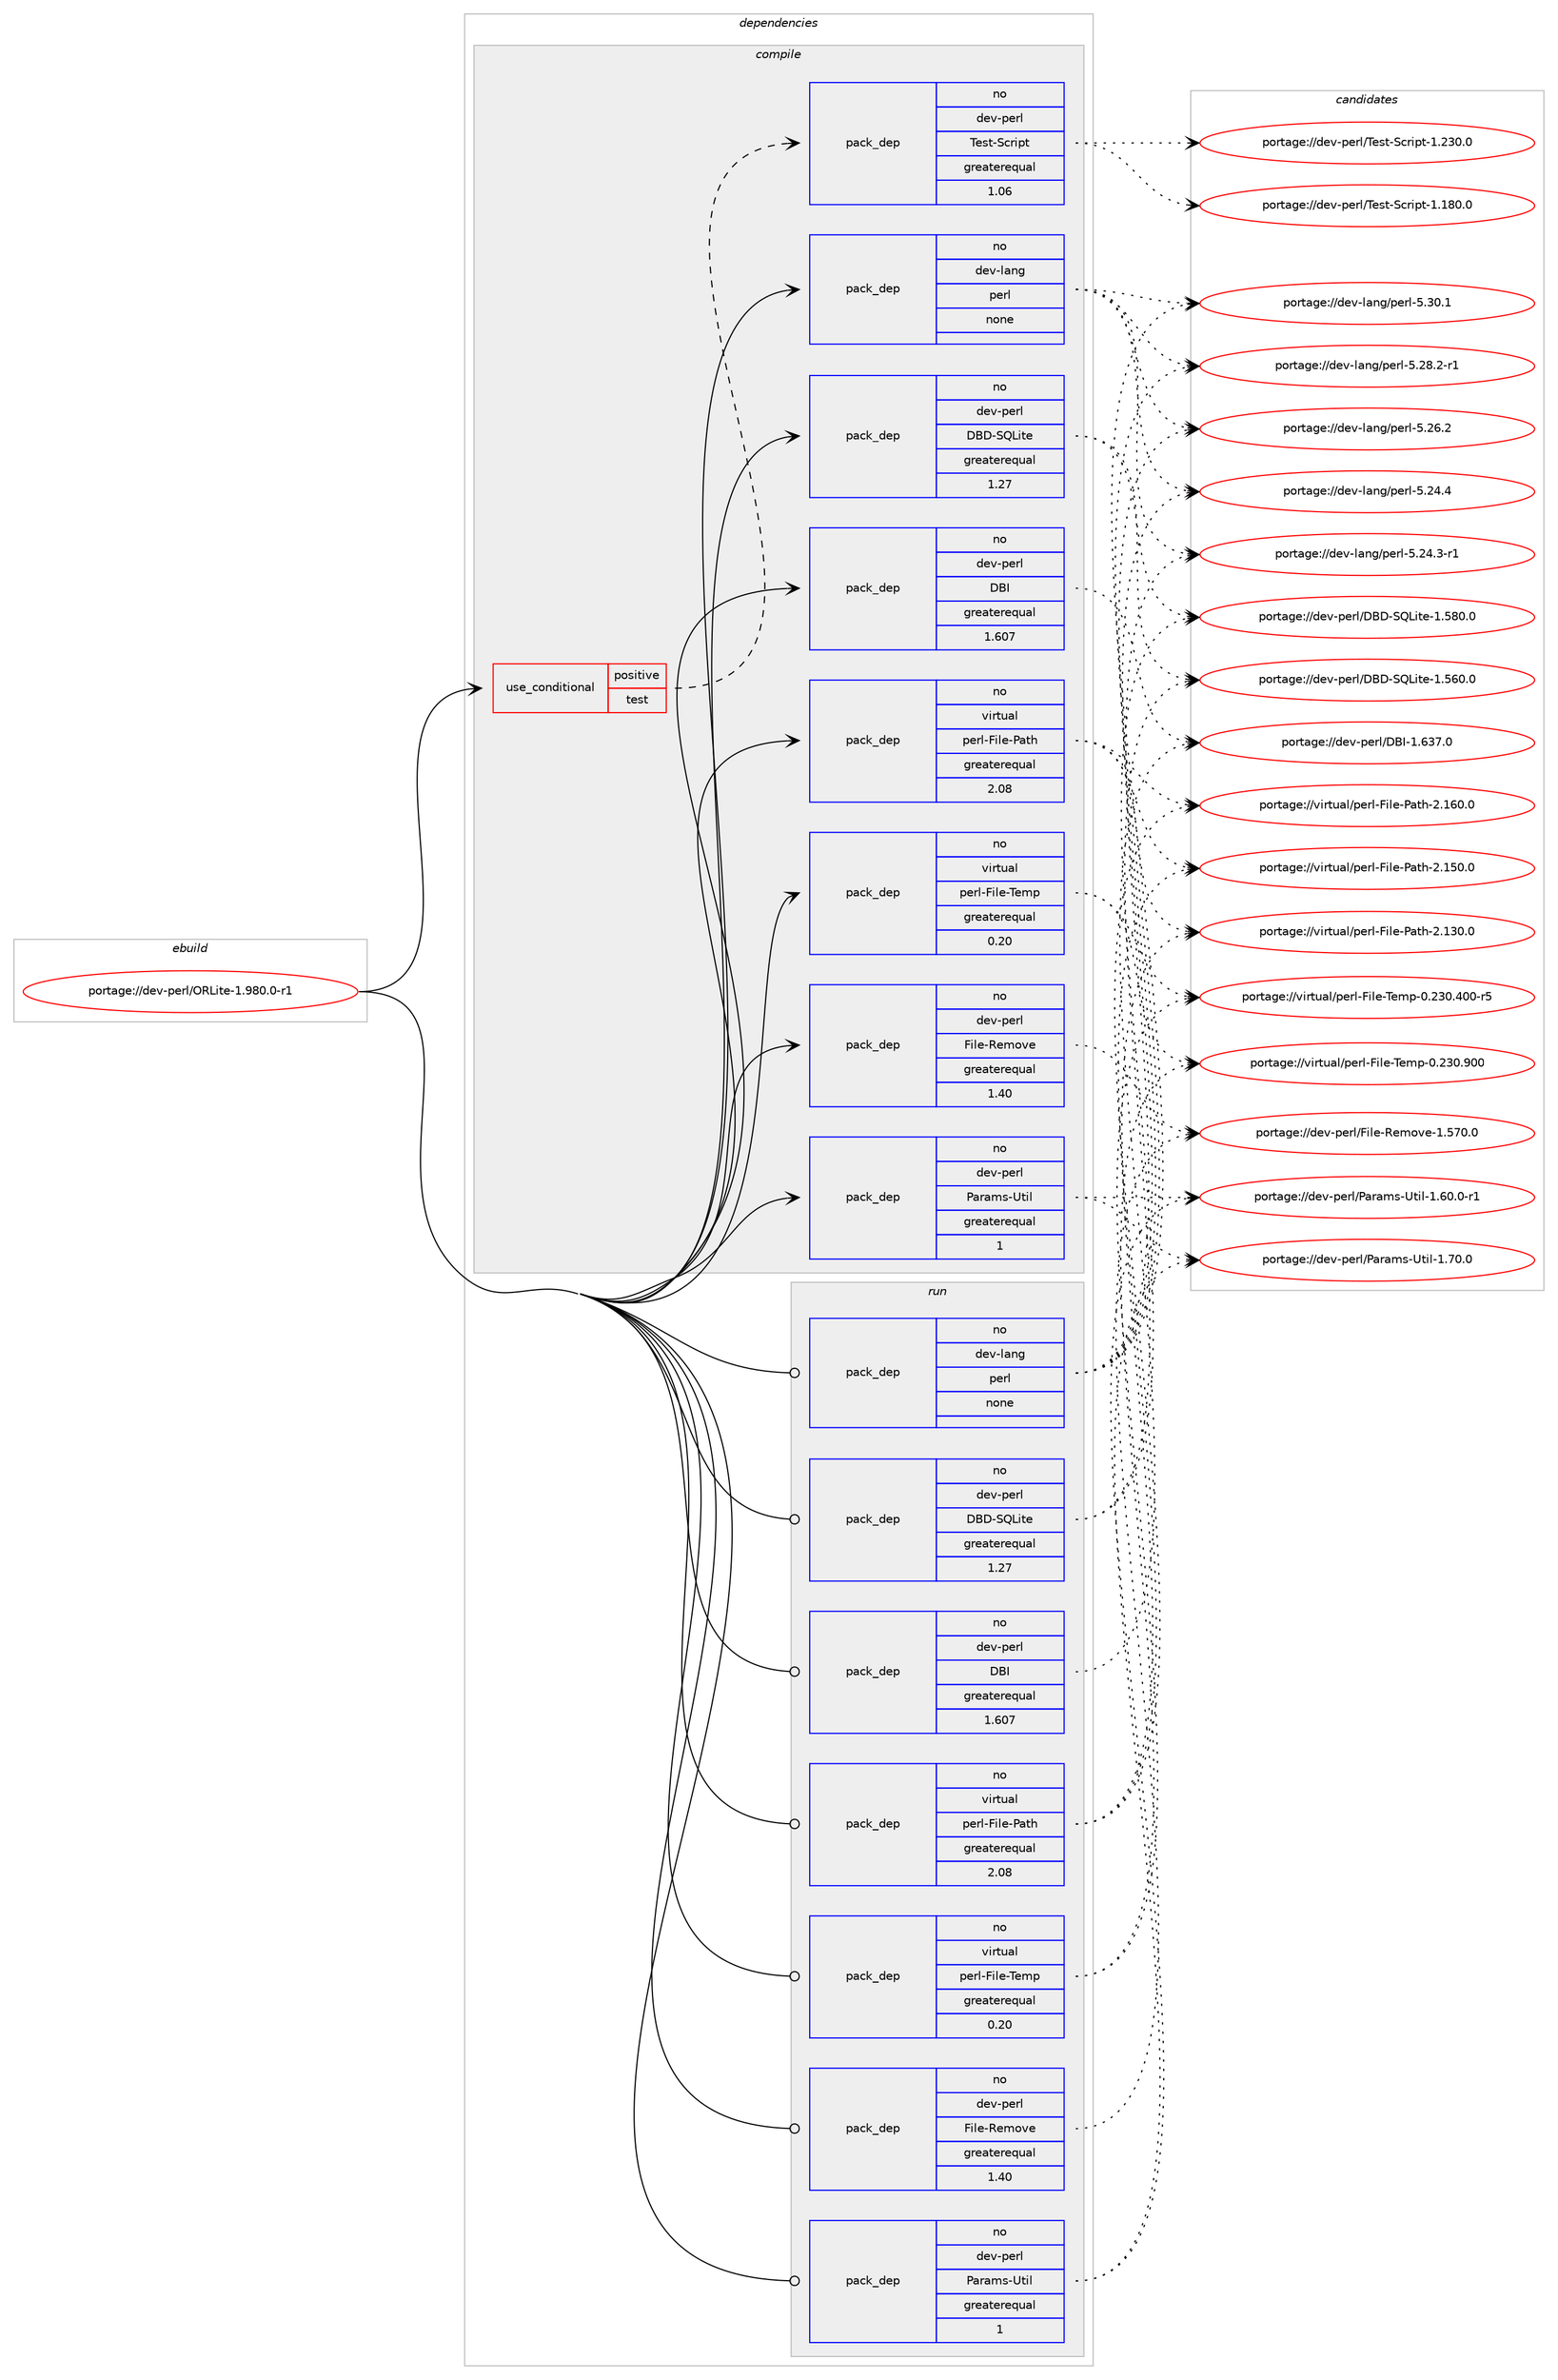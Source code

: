 digraph prolog {

# *************
# Graph options
# *************

newrank=true;
concentrate=true;
compound=true;
graph [rankdir=LR,fontname=Helvetica,fontsize=10,ranksep=1.5];#, ranksep=2.5, nodesep=0.2];
edge  [arrowhead=vee];
node  [fontname=Helvetica,fontsize=10];

# **********
# The ebuild
# **********

subgraph cluster_leftcol {
color=gray;
rank=same;
label=<<i>ebuild</i>>;
id [label="portage://dev-perl/ORLite-1.980.0-r1", color=red, width=4, href="../dev-perl/ORLite-1.980.0-r1.svg"];
}

# ****************
# The dependencies
# ****************

subgraph cluster_midcol {
color=gray;
label=<<i>dependencies</i>>;
subgraph cluster_compile {
fillcolor="#eeeeee";
style=filled;
label=<<i>compile</i>>;
subgraph cond121713 {
dependency485809 [label=<<TABLE BORDER="0" CELLBORDER="1" CELLSPACING="0" CELLPADDING="4"><TR><TD ROWSPAN="3" CELLPADDING="10">use_conditional</TD></TR><TR><TD>positive</TD></TR><TR><TD>test</TD></TR></TABLE>>, shape=none, color=red];
subgraph pack359024 {
dependency485810 [label=<<TABLE BORDER="0" CELLBORDER="1" CELLSPACING="0" CELLPADDING="4" WIDTH="220"><TR><TD ROWSPAN="6" CELLPADDING="30">pack_dep</TD></TR><TR><TD WIDTH="110">no</TD></TR><TR><TD>dev-perl</TD></TR><TR><TD>Test-Script</TD></TR><TR><TD>greaterequal</TD></TR><TR><TD>1.06</TD></TR></TABLE>>, shape=none, color=blue];
}
dependency485809:e -> dependency485810:w [weight=20,style="dashed",arrowhead="vee"];
}
id:e -> dependency485809:w [weight=20,style="solid",arrowhead="vee"];
subgraph pack359025 {
dependency485811 [label=<<TABLE BORDER="0" CELLBORDER="1" CELLSPACING="0" CELLPADDING="4" WIDTH="220"><TR><TD ROWSPAN="6" CELLPADDING="30">pack_dep</TD></TR><TR><TD WIDTH="110">no</TD></TR><TR><TD>dev-lang</TD></TR><TR><TD>perl</TD></TR><TR><TD>none</TD></TR><TR><TD></TD></TR></TABLE>>, shape=none, color=blue];
}
id:e -> dependency485811:w [weight=20,style="solid",arrowhead="vee"];
subgraph pack359026 {
dependency485812 [label=<<TABLE BORDER="0" CELLBORDER="1" CELLSPACING="0" CELLPADDING="4" WIDTH="220"><TR><TD ROWSPAN="6" CELLPADDING="30">pack_dep</TD></TR><TR><TD WIDTH="110">no</TD></TR><TR><TD>dev-perl</TD></TR><TR><TD>DBD-SQLite</TD></TR><TR><TD>greaterequal</TD></TR><TR><TD>1.27</TD></TR></TABLE>>, shape=none, color=blue];
}
id:e -> dependency485812:w [weight=20,style="solid",arrowhead="vee"];
subgraph pack359027 {
dependency485813 [label=<<TABLE BORDER="0" CELLBORDER="1" CELLSPACING="0" CELLPADDING="4" WIDTH="220"><TR><TD ROWSPAN="6" CELLPADDING="30">pack_dep</TD></TR><TR><TD WIDTH="110">no</TD></TR><TR><TD>dev-perl</TD></TR><TR><TD>DBI</TD></TR><TR><TD>greaterequal</TD></TR><TR><TD>1.607</TD></TR></TABLE>>, shape=none, color=blue];
}
id:e -> dependency485813:w [weight=20,style="solid",arrowhead="vee"];
subgraph pack359028 {
dependency485814 [label=<<TABLE BORDER="0" CELLBORDER="1" CELLSPACING="0" CELLPADDING="4" WIDTH="220"><TR><TD ROWSPAN="6" CELLPADDING="30">pack_dep</TD></TR><TR><TD WIDTH="110">no</TD></TR><TR><TD>dev-perl</TD></TR><TR><TD>File-Remove</TD></TR><TR><TD>greaterequal</TD></TR><TR><TD>1.40</TD></TR></TABLE>>, shape=none, color=blue];
}
id:e -> dependency485814:w [weight=20,style="solid",arrowhead="vee"];
subgraph pack359029 {
dependency485815 [label=<<TABLE BORDER="0" CELLBORDER="1" CELLSPACING="0" CELLPADDING="4" WIDTH="220"><TR><TD ROWSPAN="6" CELLPADDING="30">pack_dep</TD></TR><TR><TD WIDTH="110">no</TD></TR><TR><TD>dev-perl</TD></TR><TR><TD>Params-Util</TD></TR><TR><TD>greaterequal</TD></TR><TR><TD>1</TD></TR></TABLE>>, shape=none, color=blue];
}
id:e -> dependency485815:w [weight=20,style="solid",arrowhead="vee"];
subgraph pack359030 {
dependency485816 [label=<<TABLE BORDER="0" CELLBORDER="1" CELLSPACING="0" CELLPADDING="4" WIDTH="220"><TR><TD ROWSPAN="6" CELLPADDING="30">pack_dep</TD></TR><TR><TD WIDTH="110">no</TD></TR><TR><TD>virtual</TD></TR><TR><TD>perl-File-Path</TD></TR><TR><TD>greaterequal</TD></TR><TR><TD>2.08</TD></TR></TABLE>>, shape=none, color=blue];
}
id:e -> dependency485816:w [weight=20,style="solid",arrowhead="vee"];
subgraph pack359031 {
dependency485817 [label=<<TABLE BORDER="0" CELLBORDER="1" CELLSPACING="0" CELLPADDING="4" WIDTH="220"><TR><TD ROWSPAN="6" CELLPADDING="30">pack_dep</TD></TR><TR><TD WIDTH="110">no</TD></TR><TR><TD>virtual</TD></TR><TR><TD>perl-File-Temp</TD></TR><TR><TD>greaterequal</TD></TR><TR><TD>0.20</TD></TR></TABLE>>, shape=none, color=blue];
}
id:e -> dependency485817:w [weight=20,style="solid",arrowhead="vee"];
}
subgraph cluster_compileandrun {
fillcolor="#eeeeee";
style=filled;
label=<<i>compile and run</i>>;
}
subgraph cluster_run {
fillcolor="#eeeeee";
style=filled;
label=<<i>run</i>>;
subgraph pack359032 {
dependency485818 [label=<<TABLE BORDER="0" CELLBORDER="1" CELLSPACING="0" CELLPADDING="4" WIDTH="220"><TR><TD ROWSPAN="6" CELLPADDING="30">pack_dep</TD></TR><TR><TD WIDTH="110">no</TD></TR><TR><TD>dev-lang</TD></TR><TR><TD>perl</TD></TR><TR><TD>none</TD></TR><TR><TD></TD></TR></TABLE>>, shape=none, color=blue];
}
id:e -> dependency485818:w [weight=20,style="solid",arrowhead="odot"];
subgraph pack359033 {
dependency485819 [label=<<TABLE BORDER="0" CELLBORDER="1" CELLSPACING="0" CELLPADDING="4" WIDTH="220"><TR><TD ROWSPAN="6" CELLPADDING="30">pack_dep</TD></TR><TR><TD WIDTH="110">no</TD></TR><TR><TD>dev-perl</TD></TR><TR><TD>DBD-SQLite</TD></TR><TR><TD>greaterequal</TD></TR><TR><TD>1.27</TD></TR></TABLE>>, shape=none, color=blue];
}
id:e -> dependency485819:w [weight=20,style="solid",arrowhead="odot"];
subgraph pack359034 {
dependency485820 [label=<<TABLE BORDER="0" CELLBORDER="1" CELLSPACING="0" CELLPADDING="4" WIDTH="220"><TR><TD ROWSPAN="6" CELLPADDING="30">pack_dep</TD></TR><TR><TD WIDTH="110">no</TD></TR><TR><TD>dev-perl</TD></TR><TR><TD>DBI</TD></TR><TR><TD>greaterequal</TD></TR><TR><TD>1.607</TD></TR></TABLE>>, shape=none, color=blue];
}
id:e -> dependency485820:w [weight=20,style="solid",arrowhead="odot"];
subgraph pack359035 {
dependency485821 [label=<<TABLE BORDER="0" CELLBORDER="1" CELLSPACING="0" CELLPADDING="4" WIDTH="220"><TR><TD ROWSPAN="6" CELLPADDING="30">pack_dep</TD></TR><TR><TD WIDTH="110">no</TD></TR><TR><TD>dev-perl</TD></TR><TR><TD>File-Remove</TD></TR><TR><TD>greaterequal</TD></TR><TR><TD>1.40</TD></TR></TABLE>>, shape=none, color=blue];
}
id:e -> dependency485821:w [weight=20,style="solid",arrowhead="odot"];
subgraph pack359036 {
dependency485822 [label=<<TABLE BORDER="0" CELLBORDER="1" CELLSPACING="0" CELLPADDING="4" WIDTH="220"><TR><TD ROWSPAN="6" CELLPADDING="30">pack_dep</TD></TR><TR><TD WIDTH="110">no</TD></TR><TR><TD>dev-perl</TD></TR><TR><TD>Params-Util</TD></TR><TR><TD>greaterequal</TD></TR><TR><TD>1</TD></TR></TABLE>>, shape=none, color=blue];
}
id:e -> dependency485822:w [weight=20,style="solid",arrowhead="odot"];
subgraph pack359037 {
dependency485823 [label=<<TABLE BORDER="0" CELLBORDER="1" CELLSPACING="0" CELLPADDING="4" WIDTH="220"><TR><TD ROWSPAN="6" CELLPADDING="30">pack_dep</TD></TR><TR><TD WIDTH="110">no</TD></TR><TR><TD>virtual</TD></TR><TR><TD>perl-File-Path</TD></TR><TR><TD>greaterequal</TD></TR><TR><TD>2.08</TD></TR></TABLE>>, shape=none, color=blue];
}
id:e -> dependency485823:w [weight=20,style="solid",arrowhead="odot"];
subgraph pack359038 {
dependency485824 [label=<<TABLE BORDER="0" CELLBORDER="1" CELLSPACING="0" CELLPADDING="4" WIDTH="220"><TR><TD ROWSPAN="6" CELLPADDING="30">pack_dep</TD></TR><TR><TD WIDTH="110">no</TD></TR><TR><TD>virtual</TD></TR><TR><TD>perl-File-Temp</TD></TR><TR><TD>greaterequal</TD></TR><TR><TD>0.20</TD></TR></TABLE>>, shape=none, color=blue];
}
id:e -> dependency485824:w [weight=20,style="solid",arrowhead="odot"];
}
}

# **************
# The candidates
# **************

subgraph cluster_choices {
rank=same;
color=gray;
label=<<i>candidates</i>>;

subgraph choice359024 {
color=black;
nodesep=1;
choice1001011184511210111410847841011151164583991141051121164549465051484648 [label="portage://dev-perl/Test-Script-1.230.0", color=red, width=4,href="../dev-perl/Test-Script-1.230.0.svg"];
choice1001011184511210111410847841011151164583991141051121164549464956484648 [label="portage://dev-perl/Test-Script-1.180.0", color=red, width=4,href="../dev-perl/Test-Script-1.180.0.svg"];
dependency485810:e -> choice1001011184511210111410847841011151164583991141051121164549465051484648:w [style=dotted,weight="100"];
dependency485810:e -> choice1001011184511210111410847841011151164583991141051121164549464956484648:w [style=dotted,weight="100"];
}
subgraph choice359025 {
color=black;
nodesep=1;
choice10010111845108971101034711210111410845534651484649 [label="portage://dev-lang/perl-5.30.1", color=red, width=4,href="../dev-lang/perl-5.30.1.svg"];
choice100101118451089711010347112101114108455346505646504511449 [label="portage://dev-lang/perl-5.28.2-r1", color=red, width=4,href="../dev-lang/perl-5.28.2-r1.svg"];
choice10010111845108971101034711210111410845534650544650 [label="portage://dev-lang/perl-5.26.2", color=red, width=4,href="../dev-lang/perl-5.26.2.svg"];
choice10010111845108971101034711210111410845534650524652 [label="portage://dev-lang/perl-5.24.4", color=red, width=4,href="../dev-lang/perl-5.24.4.svg"];
choice100101118451089711010347112101114108455346505246514511449 [label="portage://dev-lang/perl-5.24.3-r1", color=red, width=4,href="../dev-lang/perl-5.24.3-r1.svg"];
dependency485811:e -> choice10010111845108971101034711210111410845534651484649:w [style=dotted,weight="100"];
dependency485811:e -> choice100101118451089711010347112101114108455346505646504511449:w [style=dotted,weight="100"];
dependency485811:e -> choice10010111845108971101034711210111410845534650544650:w [style=dotted,weight="100"];
dependency485811:e -> choice10010111845108971101034711210111410845534650524652:w [style=dotted,weight="100"];
dependency485811:e -> choice100101118451089711010347112101114108455346505246514511449:w [style=dotted,weight="100"];
}
subgraph choice359026 {
color=black;
nodesep=1;
choice1001011184511210111410847686668458381761051161014549465356484648 [label="portage://dev-perl/DBD-SQLite-1.580.0", color=red, width=4,href="../dev-perl/DBD-SQLite-1.580.0.svg"];
choice1001011184511210111410847686668458381761051161014549465354484648 [label="portage://dev-perl/DBD-SQLite-1.560.0", color=red, width=4,href="../dev-perl/DBD-SQLite-1.560.0.svg"];
dependency485812:e -> choice1001011184511210111410847686668458381761051161014549465356484648:w [style=dotted,weight="100"];
dependency485812:e -> choice1001011184511210111410847686668458381761051161014549465354484648:w [style=dotted,weight="100"];
}
subgraph choice359027 {
color=black;
nodesep=1;
choice10010111845112101114108476866734549465451554648 [label="portage://dev-perl/DBI-1.637.0", color=red, width=4,href="../dev-perl/DBI-1.637.0.svg"];
dependency485813:e -> choice10010111845112101114108476866734549465451554648:w [style=dotted,weight="100"];
}
subgraph choice359028 {
color=black;
nodesep=1;
choice10010111845112101114108477010510810145821011091111181014549465355484648 [label="portage://dev-perl/File-Remove-1.570.0", color=red, width=4,href="../dev-perl/File-Remove-1.570.0.svg"];
dependency485814:e -> choice10010111845112101114108477010510810145821011091111181014549465355484648:w [style=dotted,weight="100"];
}
subgraph choice359029 {
color=black;
nodesep=1;
choice1001011184511210111410847809711497109115458511610510845494655484648 [label="portage://dev-perl/Params-Util-1.70.0", color=red, width=4,href="../dev-perl/Params-Util-1.70.0.svg"];
choice10010111845112101114108478097114971091154585116105108454946544846484511449 [label="portage://dev-perl/Params-Util-1.60.0-r1", color=red, width=4,href="../dev-perl/Params-Util-1.60.0-r1.svg"];
dependency485815:e -> choice1001011184511210111410847809711497109115458511610510845494655484648:w [style=dotted,weight="100"];
dependency485815:e -> choice10010111845112101114108478097114971091154585116105108454946544846484511449:w [style=dotted,weight="100"];
}
subgraph choice359030 {
color=black;
nodesep=1;
choice118105114116117971084711210111410845701051081014580971161044550464954484648 [label="portage://virtual/perl-File-Path-2.160.0", color=red, width=4,href="../virtual/perl-File-Path-2.160.0.svg"];
choice118105114116117971084711210111410845701051081014580971161044550464953484648 [label="portage://virtual/perl-File-Path-2.150.0", color=red, width=4,href="../virtual/perl-File-Path-2.150.0.svg"];
choice118105114116117971084711210111410845701051081014580971161044550464951484648 [label="portage://virtual/perl-File-Path-2.130.0", color=red, width=4,href="../virtual/perl-File-Path-2.130.0.svg"];
dependency485816:e -> choice118105114116117971084711210111410845701051081014580971161044550464954484648:w [style=dotted,weight="100"];
dependency485816:e -> choice118105114116117971084711210111410845701051081014580971161044550464953484648:w [style=dotted,weight="100"];
dependency485816:e -> choice118105114116117971084711210111410845701051081014580971161044550464951484648:w [style=dotted,weight="100"];
}
subgraph choice359031 {
color=black;
nodesep=1;
choice11810511411611797108471121011141084570105108101458410110911245484650514846574848 [label="portage://virtual/perl-File-Temp-0.230.900", color=red, width=4,href="../virtual/perl-File-Temp-0.230.900.svg"];
choice118105114116117971084711210111410845701051081014584101109112454846505148465248484511453 [label="portage://virtual/perl-File-Temp-0.230.400-r5", color=red, width=4,href="../virtual/perl-File-Temp-0.230.400-r5.svg"];
dependency485817:e -> choice11810511411611797108471121011141084570105108101458410110911245484650514846574848:w [style=dotted,weight="100"];
dependency485817:e -> choice118105114116117971084711210111410845701051081014584101109112454846505148465248484511453:w [style=dotted,weight="100"];
}
subgraph choice359032 {
color=black;
nodesep=1;
choice10010111845108971101034711210111410845534651484649 [label="portage://dev-lang/perl-5.30.1", color=red, width=4,href="../dev-lang/perl-5.30.1.svg"];
choice100101118451089711010347112101114108455346505646504511449 [label="portage://dev-lang/perl-5.28.2-r1", color=red, width=4,href="../dev-lang/perl-5.28.2-r1.svg"];
choice10010111845108971101034711210111410845534650544650 [label="portage://dev-lang/perl-5.26.2", color=red, width=4,href="../dev-lang/perl-5.26.2.svg"];
choice10010111845108971101034711210111410845534650524652 [label="portage://dev-lang/perl-5.24.4", color=red, width=4,href="../dev-lang/perl-5.24.4.svg"];
choice100101118451089711010347112101114108455346505246514511449 [label="portage://dev-lang/perl-5.24.3-r1", color=red, width=4,href="../dev-lang/perl-5.24.3-r1.svg"];
dependency485818:e -> choice10010111845108971101034711210111410845534651484649:w [style=dotted,weight="100"];
dependency485818:e -> choice100101118451089711010347112101114108455346505646504511449:w [style=dotted,weight="100"];
dependency485818:e -> choice10010111845108971101034711210111410845534650544650:w [style=dotted,weight="100"];
dependency485818:e -> choice10010111845108971101034711210111410845534650524652:w [style=dotted,weight="100"];
dependency485818:e -> choice100101118451089711010347112101114108455346505246514511449:w [style=dotted,weight="100"];
}
subgraph choice359033 {
color=black;
nodesep=1;
choice1001011184511210111410847686668458381761051161014549465356484648 [label="portage://dev-perl/DBD-SQLite-1.580.0", color=red, width=4,href="../dev-perl/DBD-SQLite-1.580.0.svg"];
choice1001011184511210111410847686668458381761051161014549465354484648 [label="portage://dev-perl/DBD-SQLite-1.560.0", color=red, width=4,href="../dev-perl/DBD-SQLite-1.560.0.svg"];
dependency485819:e -> choice1001011184511210111410847686668458381761051161014549465356484648:w [style=dotted,weight="100"];
dependency485819:e -> choice1001011184511210111410847686668458381761051161014549465354484648:w [style=dotted,weight="100"];
}
subgraph choice359034 {
color=black;
nodesep=1;
choice10010111845112101114108476866734549465451554648 [label="portage://dev-perl/DBI-1.637.0", color=red, width=4,href="../dev-perl/DBI-1.637.0.svg"];
dependency485820:e -> choice10010111845112101114108476866734549465451554648:w [style=dotted,weight="100"];
}
subgraph choice359035 {
color=black;
nodesep=1;
choice10010111845112101114108477010510810145821011091111181014549465355484648 [label="portage://dev-perl/File-Remove-1.570.0", color=red, width=4,href="../dev-perl/File-Remove-1.570.0.svg"];
dependency485821:e -> choice10010111845112101114108477010510810145821011091111181014549465355484648:w [style=dotted,weight="100"];
}
subgraph choice359036 {
color=black;
nodesep=1;
choice1001011184511210111410847809711497109115458511610510845494655484648 [label="portage://dev-perl/Params-Util-1.70.0", color=red, width=4,href="../dev-perl/Params-Util-1.70.0.svg"];
choice10010111845112101114108478097114971091154585116105108454946544846484511449 [label="portage://dev-perl/Params-Util-1.60.0-r1", color=red, width=4,href="../dev-perl/Params-Util-1.60.0-r1.svg"];
dependency485822:e -> choice1001011184511210111410847809711497109115458511610510845494655484648:w [style=dotted,weight="100"];
dependency485822:e -> choice10010111845112101114108478097114971091154585116105108454946544846484511449:w [style=dotted,weight="100"];
}
subgraph choice359037 {
color=black;
nodesep=1;
choice118105114116117971084711210111410845701051081014580971161044550464954484648 [label="portage://virtual/perl-File-Path-2.160.0", color=red, width=4,href="../virtual/perl-File-Path-2.160.0.svg"];
choice118105114116117971084711210111410845701051081014580971161044550464953484648 [label="portage://virtual/perl-File-Path-2.150.0", color=red, width=4,href="../virtual/perl-File-Path-2.150.0.svg"];
choice118105114116117971084711210111410845701051081014580971161044550464951484648 [label="portage://virtual/perl-File-Path-2.130.0", color=red, width=4,href="../virtual/perl-File-Path-2.130.0.svg"];
dependency485823:e -> choice118105114116117971084711210111410845701051081014580971161044550464954484648:w [style=dotted,weight="100"];
dependency485823:e -> choice118105114116117971084711210111410845701051081014580971161044550464953484648:w [style=dotted,weight="100"];
dependency485823:e -> choice118105114116117971084711210111410845701051081014580971161044550464951484648:w [style=dotted,weight="100"];
}
subgraph choice359038 {
color=black;
nodesep=1;
choice11810511411611797108471121011141084570105108101458410110911245484650514846574848 [label="portage://virtual/perl-File-Temp-0.230.900", color=red, width=4,href="../virtual/perl-File-Temp-0.230.900.svg"];
choice118105114116117971084711210111410845701051081014584101109112454846505148465248484511453 [label="portage://virtual/perl-File-Temp-0.230.400-r5", color=red, width=4,href="../virtual/perl-File-Temp-0.230.400-r5.svg"];
dependency485824:e -> choice11810511411611797108471121011141084570105108101458410110911245484650514846574848:w [style=dotted,weight="100"];
dependency485824:e -> choice118105114116117971084711210111410845701051081014584101109112454846505148465248484511453:w [style=dotted,weight="100"];
}
}

}
